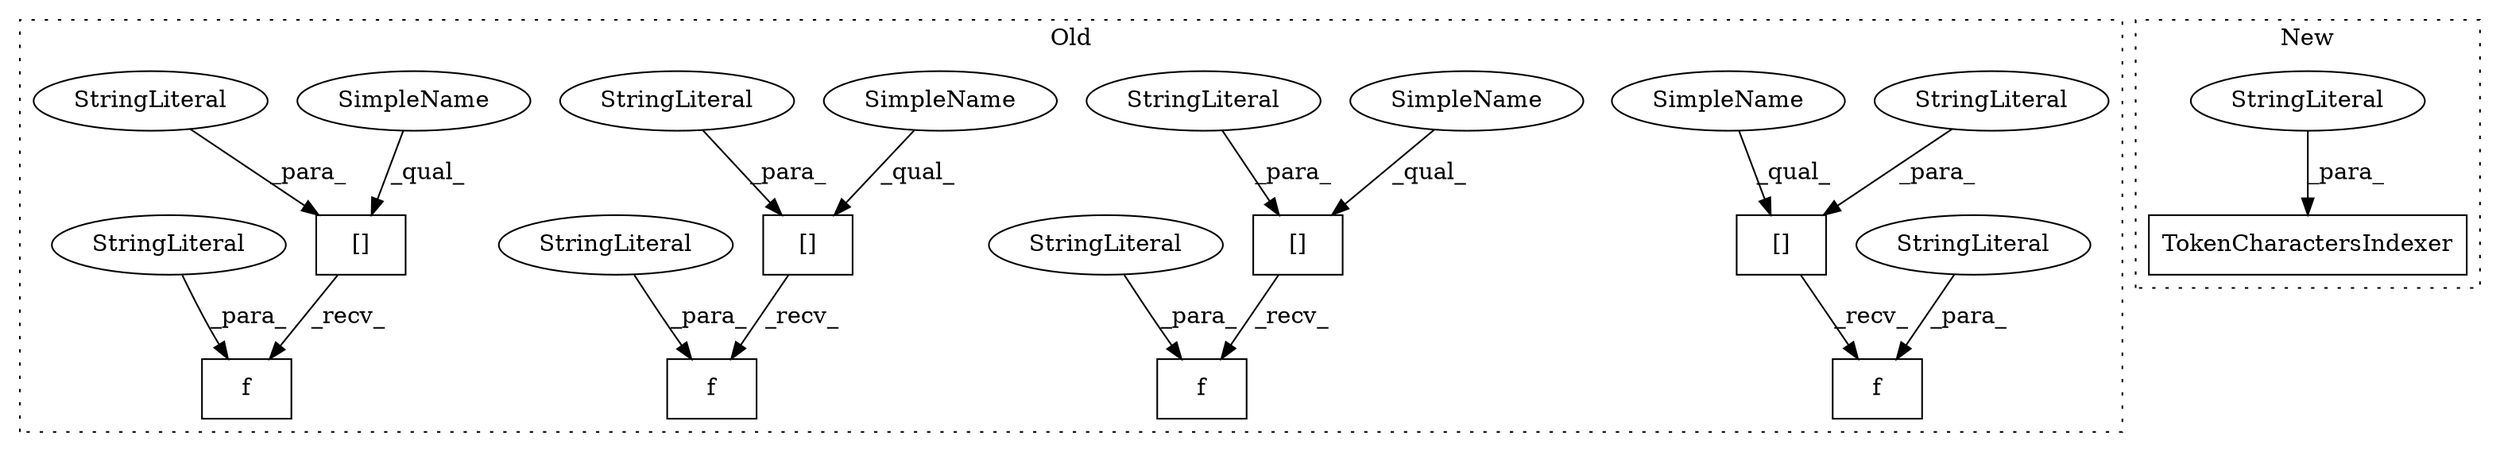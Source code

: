 digraph G {
subgraph cluster0 {
1 [label="[]" a="2" s="7072,7098" l="15,1" shape="box"];
3 [label="f" a="32" s="7100,7109" l="2,1" shape="box"];
4 [label="StringLiteral" a="45" s="7102" l="7" shape="ellipse"];
6 [label="StringLiteral" a="45" s="7087" l="11" shape="ellipse"];
7 [label="[]" a="2" s="6466,6492" l="15,1" shape="box"];
8 [label="StringLiteral" a="45" s="6481" l="11" shape="ellipse"];
9 [label="f" a="32" s="6494,6503" l="2,1" shape="box"];
10 [label="StringLiteral" a="45" s="6496" l="7" shape="ellipse"];
11 [label="[]" a="2" s="6727,6754" l="15,1" shape="box"];
12 [label="f" a="32" s="6756,6770" l="2,1" shape="box"];
13 [label="StringLiteral" a="45" s="6758" l="12" shape="ellipse"];
14 [label="StringLiteral" a="45" s="6742" l="12" shape="ellipse"];
15 [label="[]" a="2" s="7019,7046" l="15,1" shape="box"];
16 [label="f" a="32" s="7048,7062" l="2,1" shape="box"];
17 [label="StringLiteral" a="45" s="7050" l="12" shape="ellipse"];
18 [label="StringLiteral" a="45" s="7034" l="12" shape="ellipse"];
19 [label="SimpleName" a="42" s="6727" l="14" shape="ellipse"];
20 [label="SimpleName" a="42" s="6466" l="14" shape="ellipse"];
21 [label="SimpleName" a="42" s="7019" l="14" shape="ellipse"];
22 [label="SimpleName" a="42" s="7072" l="14" shape="ellipse"];
label = "Old";
style="dotted";
}
subgraph cluster1 {
2 [label="TokenCharactersIndexer" a="32" s="6707,6742" l="23,1" shape="box"];
5 [label="StringLiteral" a="45" s="6730" l="12" shape="ellipse"];
label = "New";
style="dotted";
}
1 -> 3 [label="_recv_"];
4 -> 3 [label="_para_"];
5 -> 2 [label="_para_"];
6 -> 1 [label="_para_"];
7 -> 9 [label="_recv_"];
8 -> 7 [label="_para_"];
10 -> 9 [label="_para_"];
11 -> 12 [label="_recv_"];
13 -> 12 [label="_para_"];
14 -> 11 [label="_para_"];
15 -> 16 [label="_recv_"];
17 -> 16 [label="_para_"];
18 -> 15 [label="_para_"];
19 -> 11 [label="_qual_"];
20 -> 7 [label="_qual_"];
21 -> 15 [label="_qual_"];
22 -> 1 [label="_qual_"];
}